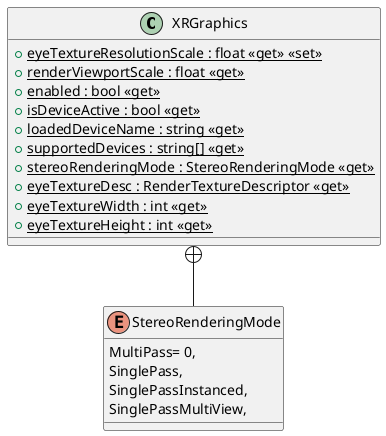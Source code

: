 @startuml
class XRGraphics {
    + {static} eyeTextureResolutionScale : float <<get>> <<set>>
    + {static} renderViewportScale : float <<get>>
    + {static} enabled : bool <<get>>
    + {static} isDeviceActive : bool <<get>>
    + {static} loadedDeviceName : string <<get>>
    + {static} supportedDevices : string[] <<get>>
    + {static} stereoRenderingMode : StereoRenderingMode <<get>>
    + {static} eyeTextureDesc : RenderTextureDescriptor <<get>>
    + {static} eyeTextureWidth : int <<get>>
    + {static} eyeTextureHeight : int <<get>>
}
enum StereoRenderingMode {
    MultiPass= 0,
    SinglePass,
    SinglePassInstanced,
    SinglePassMultiView,
}
XRGraphics +-- StereoRenderingMode
@enduml
